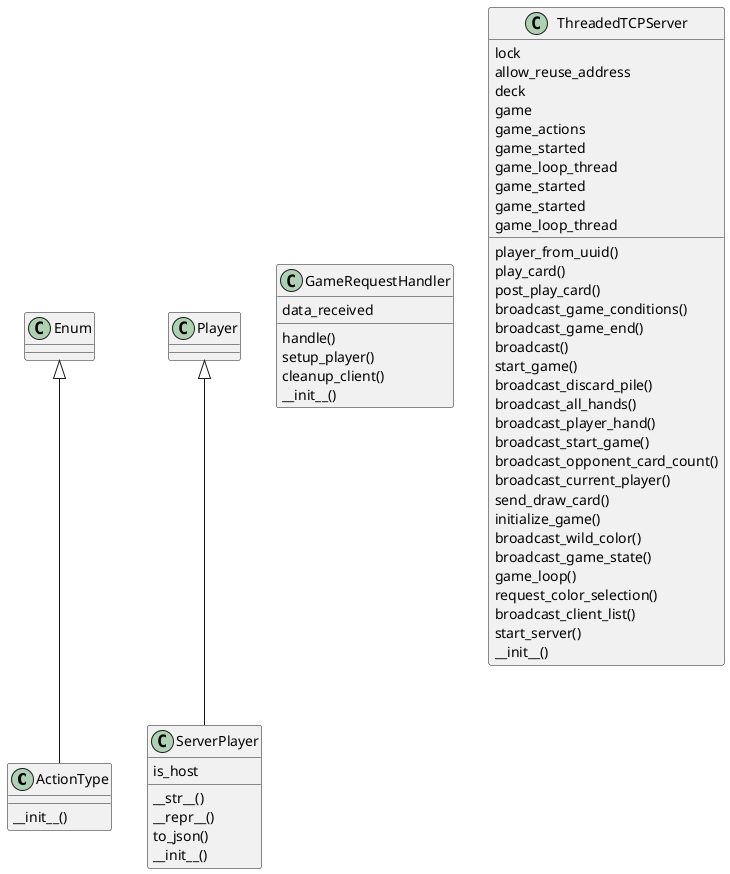 @startuml
class ActionType {
        __init__()
}
class ServerPlayer {
    __str__()
    __repr__()
    to_json()
        is_host
    __init__()
}
class GameRequestHandler {
    handle()
    setup_player()
    cleanup_client()
        data_received
    __init__()
}
class ThreadedTCPServer {
    player_from_uuid()
    play_card()
    post_play_card()
    broadcast_game_conditions()
    broadcast_game_end()
    broadcast()
    start_game()
    broadcast_discard_pile()
    broadcast_all_hands()
    broadcast_player_hand()
    broadcast_start_game()
    broadcast_opponent_card_count()
    broadcast_current_player()
    send_draw_card()
    initialize_game()
    broadcast_wild_color()
    broadcast_game_state()
    game_loop()
    request_color_selection()
    broadcast_client_list()
    start_server()
        lock
    allow_reuse_address
    deck
    game
    game_actions
    game_started
    game_loop_thread
    game_started
    game_started
    game_loop_thread
    __init__()
}
Enum <|-- ActionType
Player <|-- ServerPlayer
@enduml